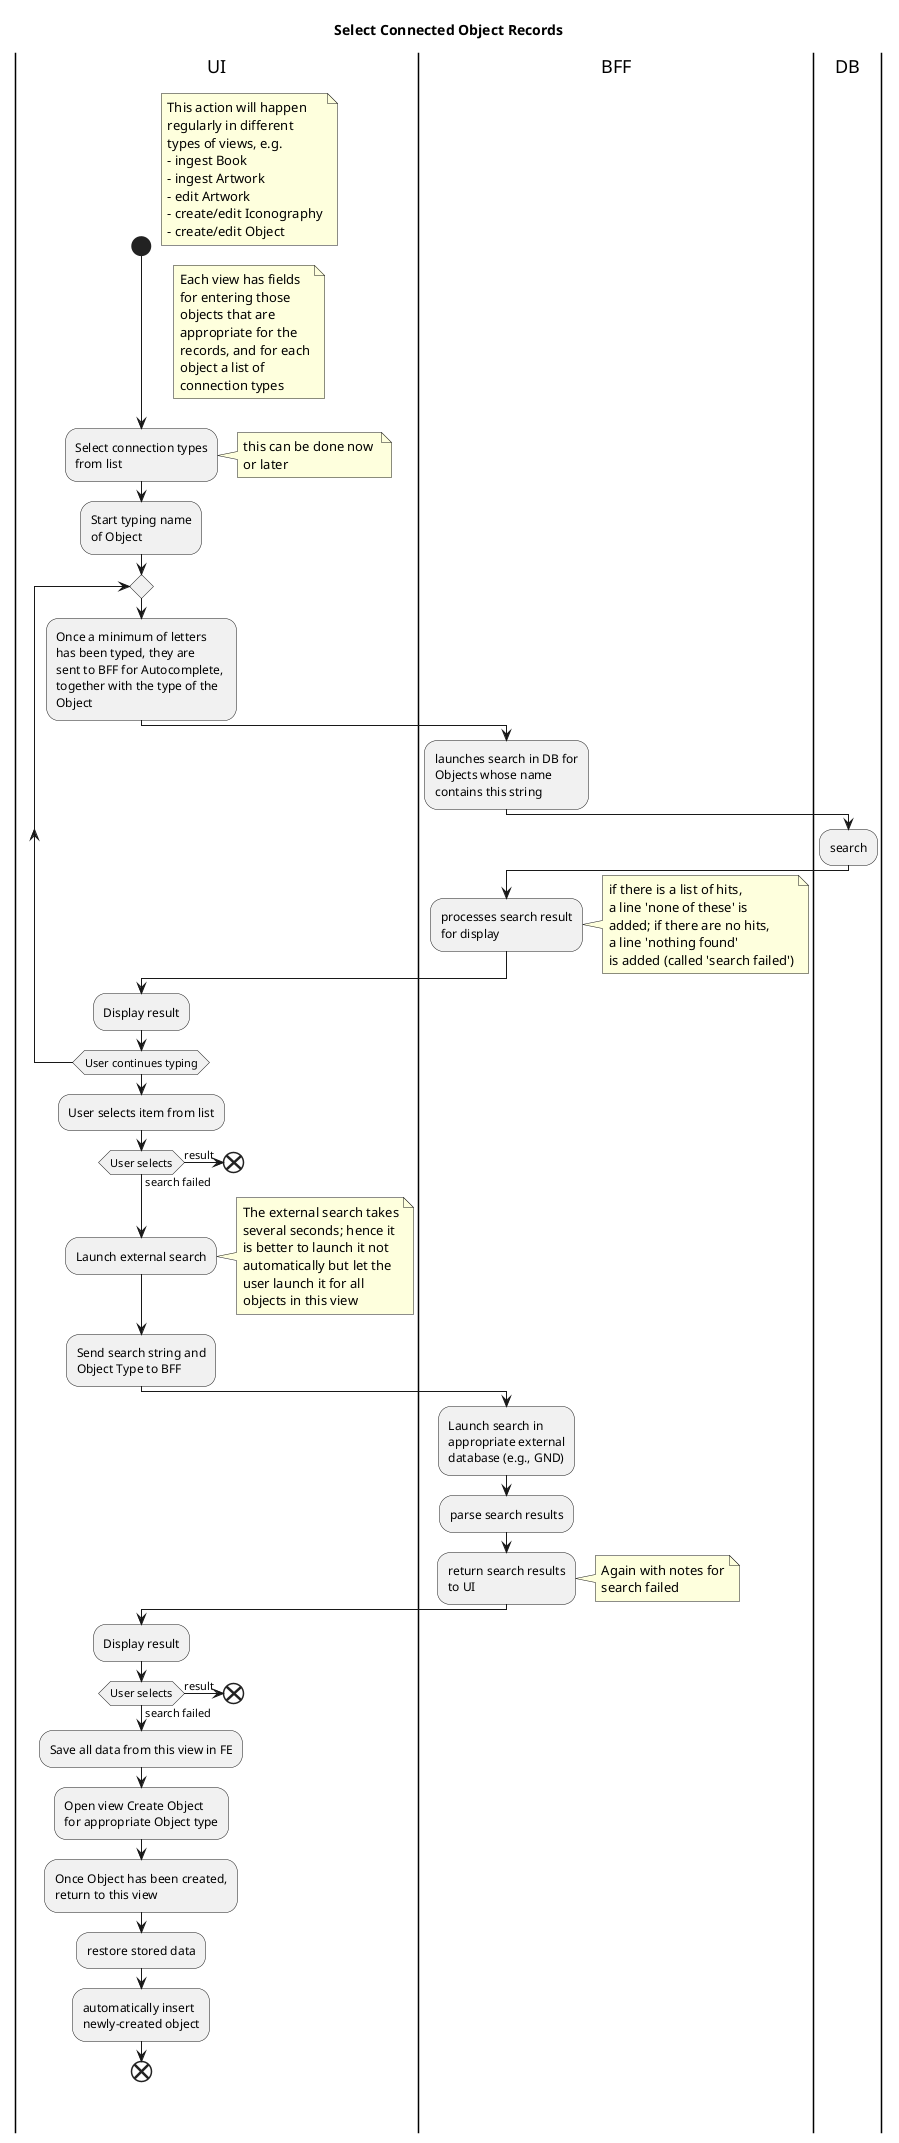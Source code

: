 @startuml
title Select Connected Object Records
|UI|
start
note right
This action will happen
regularly in different
types of views, e.g.
- ingest Book
- ingest Artwork
- edit Artwork
- create/edit Iconography
- create/edit Object
endnote
note right
Each view has fields
for entering those
objects that are
appropriate for the
records, and for each
object a list of 
connection types
endnote
:Select connection types
from list;
note right
this can be done now 
or later
endnote
:Start typing name
of Object;

repeat
    :Once a minimum of letters
    has been typed, they are
    sent to BFF for Autocomplete, 
    together with the type of the
    Object;
    |BFF|
    :launches search in DB for
    Objects whose name  
    contains this string;
    |DB|
    :search;
    |BFF|
    :processes search result
    for display;
    note right
    if there is a list of hits,
    a line 'none of these' is
    added; if there are no hits,
    a line 'nothing found'
    is added (called 'search failed')
    endnote
    |UI|
    :Display result;
repeat while (User continues typing)
:User selects item from list;
if (User selects) then (result)
    end
else (search failed)
    :Launch external search;
    note right
    The external search takes
    several seconds; hence it 
    is better to launch it not
    automatically but let the 
    user launch it for all
    objects in this view
    endnote
    :Send search string and
    Object Type to BFF;
    |BFF|
    :Launch search in 
    appropriate external
    database (e.g., GND);
    :parse search results;
    :return search results
    to UI;
    note right
    Again with notes for
    search failed
    endnote
    |UI|
    :Display result;
    if (User selects) then (result)
        end
    else (search failed)
        :Save all data from this view in FE;
        :Open view Create Object
        for appropriate Object type;
        :Once Object has been created,
        return to this view;
        :restore stored data;
        :automatically insert 
        newly-created object;
        end

@enduml
